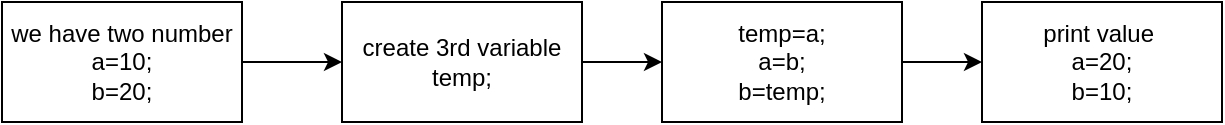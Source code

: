 <mxfile version="13.9.9" type="device"><diagram id="d6CVa4qIENPVXM8cSSkC" name="Page-1"><mxGraphModel dx="1722" dy="403" grid="1" gridSize="10" guides="1" tooltips="1" connect="1" arrows="1" fold="1" page="1" pageScale="1" pageWidth="850" pageHeight="1100" math="0" shadow="0"><root><mxCell id="0"/><mxCell id="1" parent="0"/><mxCell id="i7QTVsQfpVbQrvnJbCiY-3" style="edgeStyle=orthogonalEdgeStyle;rounded=0;orthogonalLoop=1;jettySize=auto;html=1;" edge="1" parent="1" source="i7QTVsQfpVbQrvnJbCiY-1" target="i7QTVsQfpVbQrvnJbCiY-2"><mxGeometry relative="1" as="geometry"/></mxCell><mxCell id="i7QTVsQfpVbQrvnJbCiY-1" value="we have two number&lt;br&gt;a=10;&lt;br&gt;b=20;" style="rounded=0;whiteSpace=wrap;html=1;" vertex="1" parent="1"><mxGeometry x="-150" y="310" width="120" height="60" as="geometry"/></mxCell><mxCell id="i7QTVsQfpVbQrvnJbCiY-5" value="" style="edgeStyle=orthogonalEdgeStyle;rounded=0;orthogonalLoop=1;jettySize=auto;html=1;" edge="1" parent="1" source="i7QTVsQfpVbQrvnJbCiY-2" target="i7QTVsQfpVbQrvnJbCiY-4"><mxGeometry relative="1" as="geometry"/></mxCell><mxCell id="i7QTVsQfpVbQrvnJbCiY-2" value="create 3rd variable&lt;br&gt;temp;" style="rounded=0;whiteSpace=wrap;html=1;" vertex="1" parent="1"><mxGeometry x="20" y="310" width="120" height="60" as="geometry"/></mxCell><mxCell id="i7QTVsQfpVbQrvnJbCiY-7" value="" style="edgeStyle=orthogonalEdgeStyle;rounded=0;orthogonalLoop=1;jettySize=auto;html=1;" edge="1" parent="1" source="i7QTVsQfpVbQrvnJbCiY-4" target="i7QTVsQfpVbQrvnJbCiY-6"><mxGeometry relative="1" as="geometry"/></mxCell><mxCell id="i7QTVsQfpVbQrvnJbCiY-4" value="temp=a;&lt;br&gt;a=b;&lt;br&gt;b=temp;" style="rounded=0;whiteSpace=wrap;html=1;" vertex="1" parent="1"><mxGeometry x="180" y="310" width="120" height="60" as="geometry"/></mxCell><mxCell id="i7QTVsQfpVbQrvnJbCiY-6" value="print value&amp;nbsp;&lt;br&gt;a=20;&lt;br&gt;b=10;" style="rounded=0;whiteSpace=wrap;html=1;" vertex="1" parent="1"><mxGeometry x="340" y="310" width="120" height="60" as="geometry"/></mxCell></root></mxGraphModel></diagram></mxfile>